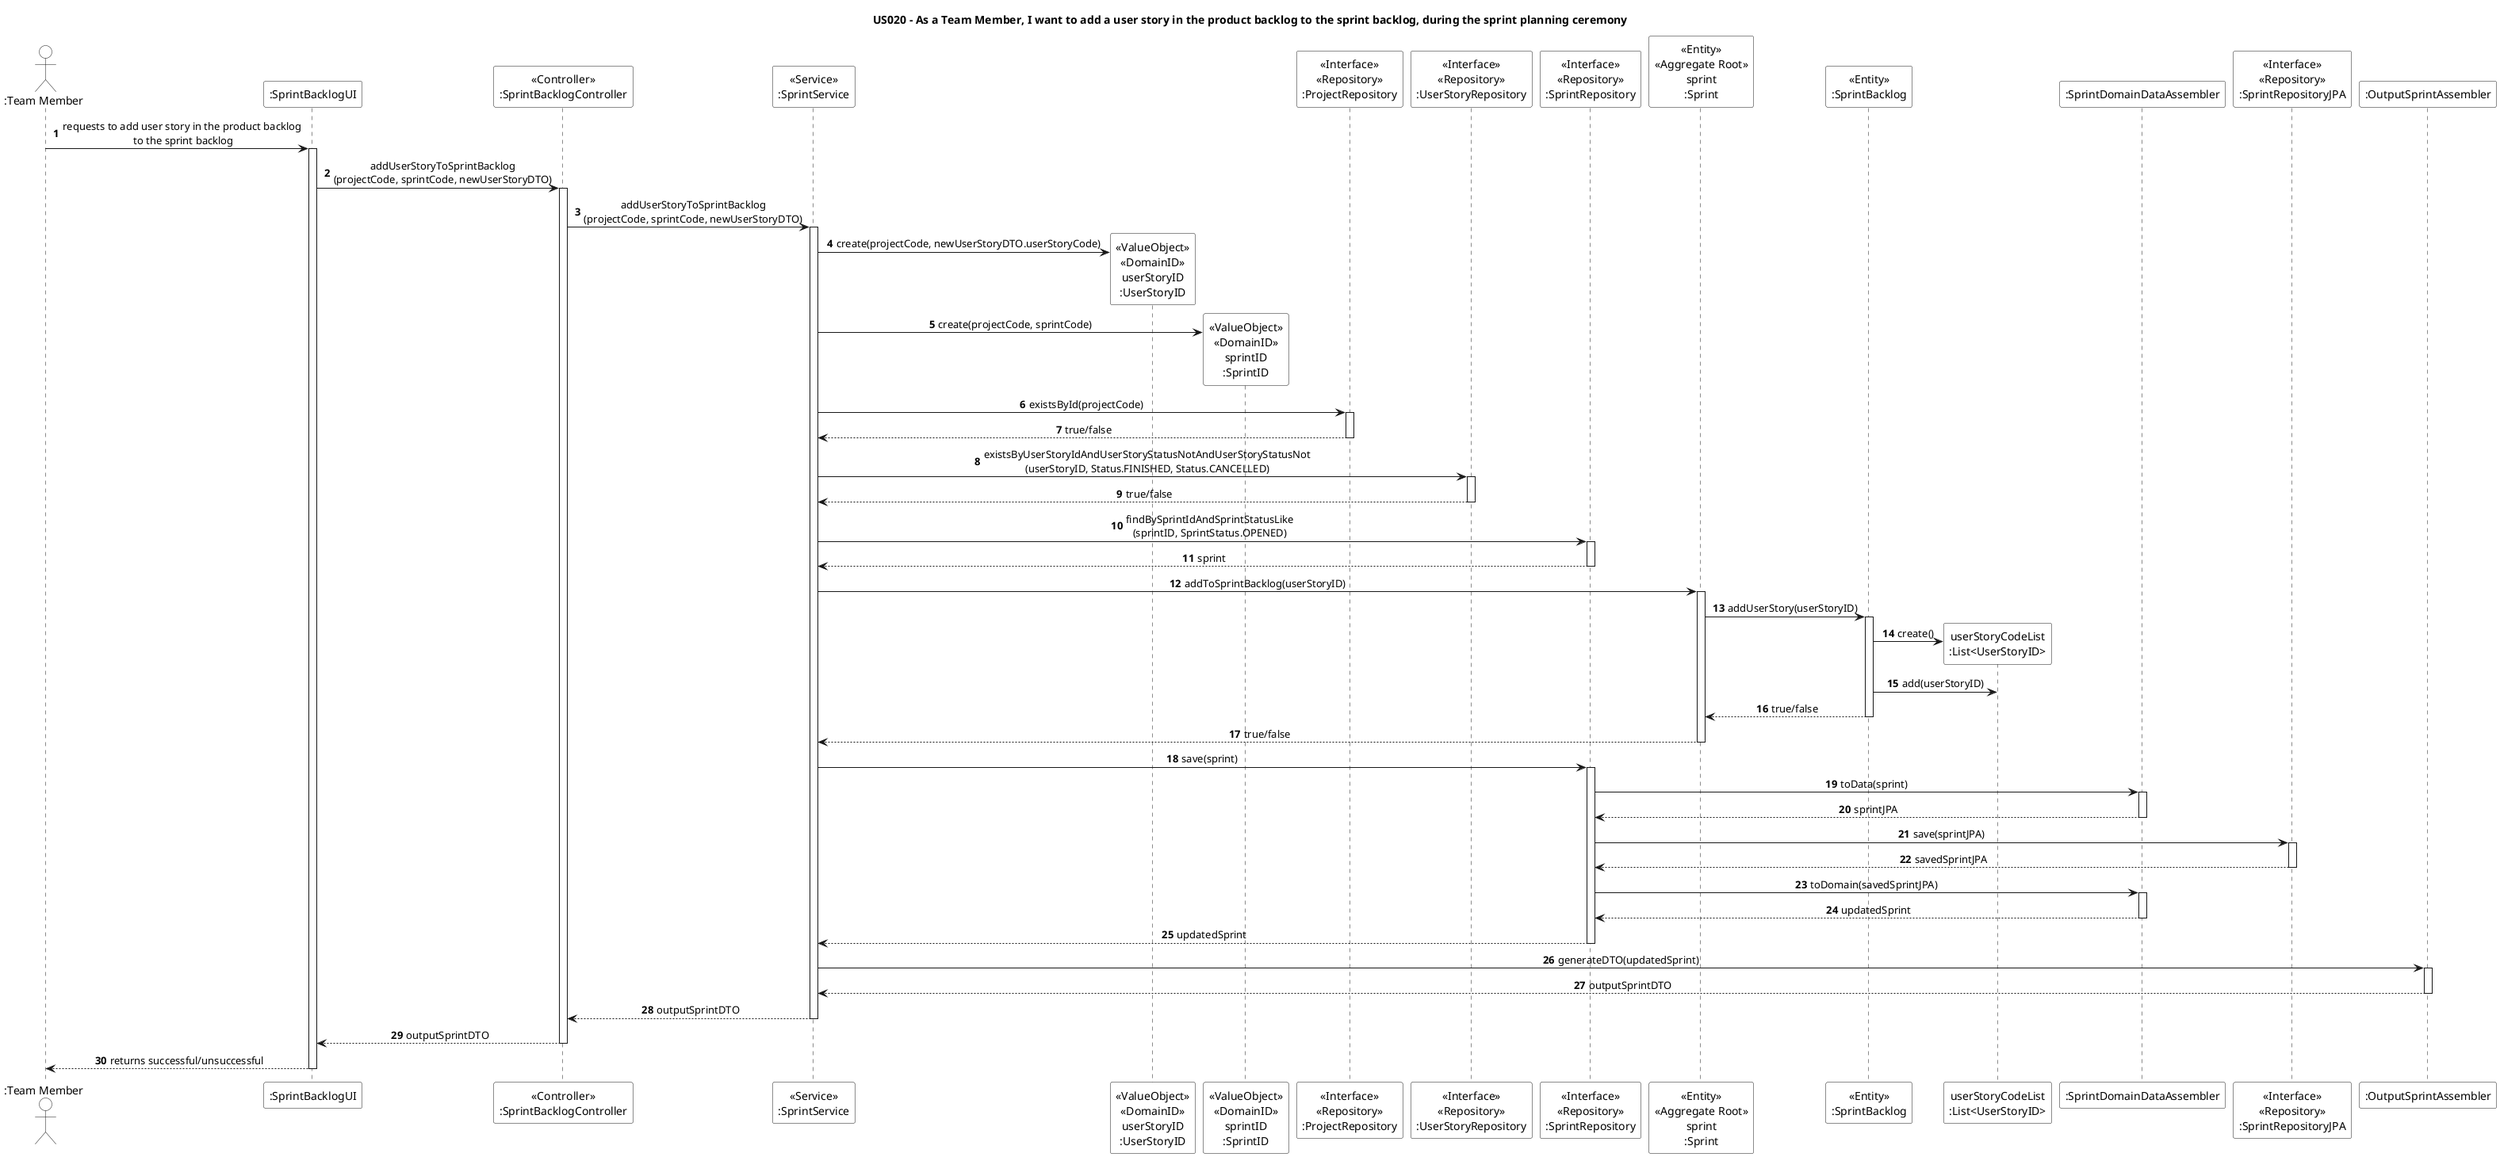 @startuml

skinparam sequenceMessageAlign center
skinparam actorBackgroundColor white
skinparam participantBackgroundColor white
skinparam sequenceReferenceBackgroundColor white
skinparam sequenceReferenceHeaderBackgroundColor white
skinparam sequenceGroupBackgroundColor white

autonumber

title US020 - As a Team Member, I want to add a user story in the product backlog to the sprint backlog, during the sprint planning ceremony

actor ":Team Member" as Team_Member
participant ":SprintBacklogUI" as UI
participant "<<Controller>>\n:SprintBacklogController" as Controller
participant "<<Service>>\n:SprintService" as Service
participant "<<ValueObject>>\n<<DomainID>>\nuserStoryID\n:UserStoryID" as UserStoryID
participant "<<ValueObject>>\n<<DomainID>>\nsprintID\n:SprintID" as SprintID
participant "<<Interface>>\n<<Repository>>\n:ProjectRepository" as ProjectRepo
participant "<<Interface>>\n<<Repository>>\n:UserStoryRepository" as UserStoryRepo
participant "<<Interface>>\n<<Repository>>\n:SprintRepository" as SprintRepo
participant "<<Entity>>\n<<Aggregate Root>>\nsprint\n:Sprint" as Sprint
participant "<<Entity>>\n:SprintBacklog" as SprintBacklog
participant "userStoryCodeList\n:List<UserStoryID>" as List
participant ":SprintDomainDataAssembler" as Assembler
participant "<<Interface>>\n<<Repository>>\n:SprintRepositoryJPA" as JPARepo
participant ":OutputSprintAssembler" as BacklogAssembler

Team_Member -> UI++ : requests to add user story in the product backlog\n to the sprint backlog
UI -> Controller++ : addUserStoryToSprintBacklog\n(projectCode, sprintCode, newUserStoryDTO)
Controller -> Service++ : addUserStoryToSprintBacklog\n(projectCode, sprintCode, newUserStoryDTO)
create UserStoryID
Service -> UserStoryID : create(projectCode, newUserStoryDTO.userStoryCode)
create SprintID
Service -> SprintID : create(projectCode, sprintCode)
Service -> ProjectRepo++ : existsById(projectCode)
return true/false
Service -> UserStoryRepo++ : existsByUserStoryIdAndUserStoryStatusNotAndUserStoryStatusNot\n(userStoryID, Status.FINISHED, Status.CANCELLED)
return true/false
Service -> SprintRepo++ : findBySprintIdAndSprintStatusLike\n(sprintID, SprintStatus.OPENED)
return sprint
Service -> Sprint++ : addToSprintBacklog(userStoryID)
Sprint -> SprintBacklog++ : addUserStory(userStoryID)
create List
SprintBacklog -> List : create()
SprintBacklog -> List : add(userStoryID)
return true/false
return true/false
Service -> SprintRepo++ : save(sprint)
SprintRepo -> Assembler++ : toData(sprint)
return sprintJPA
SprintRepo -> JPARepo++ : save(sprintJPA)
return savedSprintJPA
SprintRepo -> Assembler++ : toDomain(savedSprintJPA)
return updatedSprint
return updatedSprint
Service -> BacklogAssembler++ : generateDTO(updatedSprint)
return outputSprintDTO
return outputSprintDTO
return outputSprintDTO
return returns successful/unsuccessful

@enduml